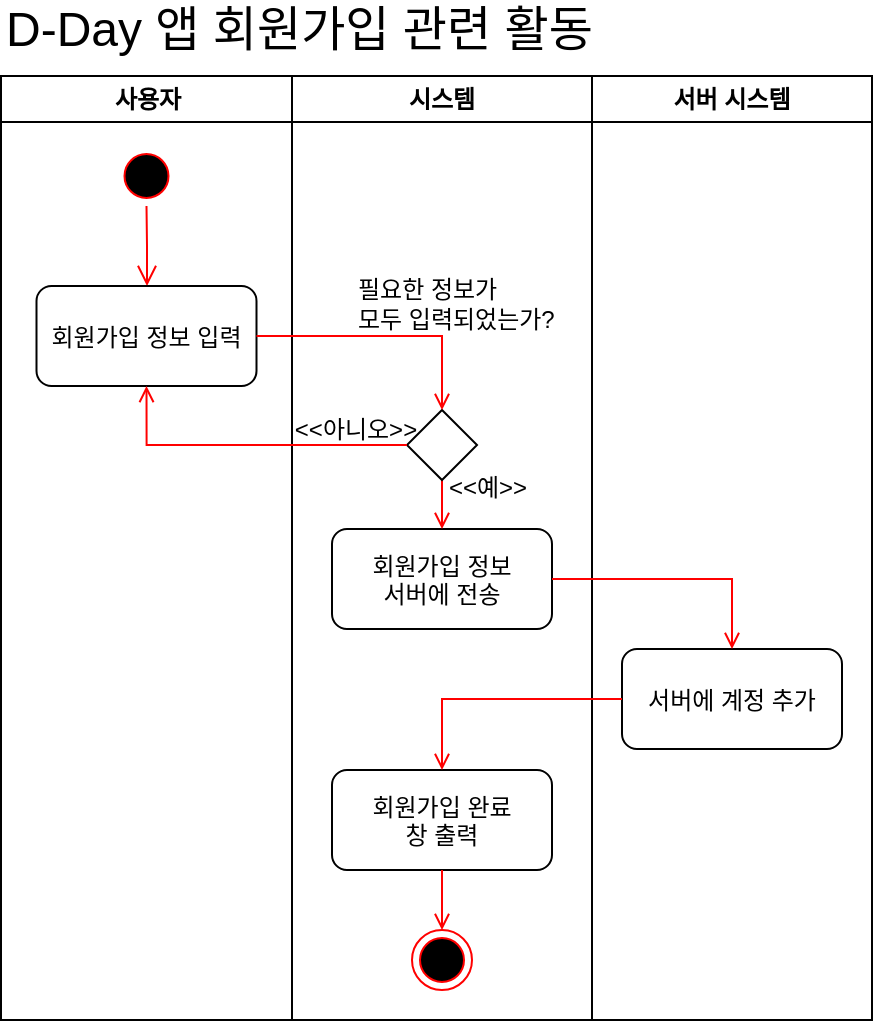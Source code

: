 <mxfile version="26.2.12">
  <diagram name="페이지-1" id="Z3MUPWsjcf1fWxBZGg0Y">
    <mxGraphModel dx="1297" dy="633" grid="1" gridSize="10" guides="1" tooltips="1" connect="1" arrows="1" fold="1" page="1" pageScale="1" pageWidth="827" pageHeight="1169" math="0" shadow="0">
      <root>
        <mxCell id="0" />
        <mxCell id="1" parent="0" />
        <mxCell id="2lLB-E0RqOmEVBIA-LBa-1" value="사용자" style="swimlane;whiteSpace=wrap;startSize=23;" parent="1" vertex="1">
          <mxGeometry x="164.5" y="128" width="145.5" height="472" as="geometry">
            <mxRectangle x="164.5" y="128" width="70" height="30" as="alternateBounds" />
          </mxGeometry>
        </mxCell>
        <mxCell id="2lLB-E0RqOmEVBIA-LBa-4" value="" style="ellipse;shape=startState;fillColor=#000000;strokeColor=#ff0000;" parent="2lLB-E0RqOmEVBIA-LBa-1" vertex="1">
          <mxGeometry x="57.75" y="35" width="30" height="30" as="geometry" />
        </mxCell>
        <mxCell id="2lLB-E0RqOmEVBIA-LBa-5" value="" style="edgeStyle=elbowEdgeStyle;elbow=horizontal;verticalAlign=bottom;endArrow=open;endSize=8;strokeColor=#FF0000;endFill=1;rounded=0" parent="2lLB-E0RqOmEVBIA-LBa-1" source="2lLB-E0RqOmEVBIA-LBa-4" target="2lLB-E0RqOmEVBIA-LBa-6" edge="1">
          <mxGeometry x="90" y="40" as="geometry">
            <mxPoint x="72.75" y="105" as="targetPoint" />
          </mxGeometry>
        </mxCell>
        <mxCell id="2lLB-E0RqOmEVBIA-LBa-6" value="회원가입 정보 입력" style="rounded=1;" parent="2lLB-E0RqOmEVBIA-LBa-1" vertex="1">
          <mxGeometry x="17.75" y="105" width="110" height="50" as="geometry" />
        </mxCell>
        <mxCell id="2lLB-E0RqOmEVBIA-LBa-13" value="시스템" style="swimlane;whiteSpace=wrap;container=0;" parent="1" vertex="1">
          <mxGeometry x="310" y="128" width="150" height="472" as="geometry" />
        </mxCell>
        <mxCell id="2lLB-E0RqOmEVBIA-LBa-27" value="회원가입 완료&#xa;창 출력" style="rounded=1;" parent="2lLB-E0RqOmEVBIA-LBa-13" vertex="1">
          <mxGeometry x="20" y="347" width="110" height="50" as="geometry" />
        </mxCell>
        <mxCell id="o_zDu7MgKX5SZet1LjY0-2" value="회원가입 정보&#xa;서버에 전송" style="rounded=1;" parent="2lLB-E0RqOmEVBIA-LBa-13" vertex="1">
          <mxGeometry x="20" y="226.5" width="110" height="50" as="geometry" />
        </mxCell>
        <mxCell id="2lLB-E0RqOmEVBIA-LBa-3" value="" style="endArrow=open;strokeColor=#FF0000;endFill=1;rounded=0;entryX=0.5;entryY=0;entryDx=0;entryDy=0;exitX=0.5;exitY=1;exitDx=0;exitDy=0;" parent="2lLB-E0RqOmEVBIA-LBa-13" source="2lLB-E0RqOmEVBIA-LBa-9" target="o_zDu7MgKX5SZet1LjY0-2" edge="1">
          <mxGeometry relative="1" as="geometry">
            <mxPoint x="197.5" y="221.5" as="sourcePoint" />
            <mxPoint x="135" y="419" as="targetPoint" />
            <Array as="points" />
          </mxGeometry>
        </mxCell>
        <mxCell id="2lLB-E0RqOmEVBIA-LBa-9" value="" style="rhombus;whiteSpace=wrap;html=1;" parent="2lLB-E0RqOmEVBIA-LBa-13" vertex="1">
          <mxGeometry x="57.5" y="167" width="35" height="35" as="geometry" />
        </mxCell>
        <mxCell id="2lLB-E0RqOmEVBIA-LBa-2" value="" style="ellipse;shape=endState;fillColor=#000000;strokeColor=#ff0000" parent="2lLB-E0RqOmEVBIA-LBa-13" vertex="1">
          <mxGeometry x="60" y="427" width="30" height="30" as="geometry" />
        </mxCell>
        <mxCell id="2lLB-E0RqOmEVBIA-LBa-28" value="" style="endArrow=open;strokeColor=#FF0000;endFill=1;rounded=0;entryX=0.5;entryY=0;entryDx=0;entryDy=0;exitX=0.5;exitY=1;exitDx=0;exitDy=0;" parent="2lLB-E0RqOmEVBIA-LBa-13" source="2lLB-E0RqOmEVBIA-LBa-27" target="2lLB-E0RqOmEVBIA-LBa-2" edge="1">
          <mxGeometry relative="1" as="geometry">
            <mxPoint x="120.5" y="417" as="sourcePoint" />
            <mxPoint x="120" y="472" as="targetPoint" />
            <Array as="points" />
          </mxGeometry>
        </mxCell>
        <mxCell id="2lLB-E0RqOmEVBIA-LBa-16" value="D-Day 앱 회원가입 관련 활동" style="text;html=1;align=left;verticalAlign=middle;whiteSpace=wrap;rounded=0;fontSize=24;" parent="1" vertex="1">
          <mxGeometry x="164.5" y="90" width="315.5" height="30" as="geometry" />
        </mxCell>
        <mxCell id="2lLB-E0RqOmEVBIA-LBa-20" value="서버 시스템" style="swimlane;whiteSpace=wrap;startSize=23;" parent="1" vertex="1">
          <mxGeometry x="460" y="128" width="140" height="472" as="geometry" />
        </mxCell>
        <mxCell id="2lLB-E0RqOmEVBIA-LBa-22" value="서버에 계정 추가" style="rounded=1;" parent="2lLB-E0RqOmEVBIA-LBa-20" vertex="1">
          <mxGeometry x="15" y="286.5" width="110" height="50" as="geometry" />
        </mxCell>
        <mxCell id="2lLB-E0RqOmEVBIA-LBa-19" value="" style="endArrow=open;strokeColor=#FF0000;endFill=1;rounded=0;entryX=0.5;entryY=1;entryDx=0;entryDy=0;exitX=0;exitY=0.5;exitDx=0;exitDy=0;edgeStyle=orthogonalEdgeStyle;" parent="1" source="2lLB-E0RqOmEVBIA-LBa-9" target="2lLB-E0RqOmEVBIA-LBa-6" edge="1">
          <mxGeometry relative="1" as="geometry">
            <mxPoint x="237" y="575" as="sourcePoint" />
            <mxPoint x="188" y="465" as="targetPoint" />
          </mxGeometry>
        </mxCell>
        <mxCell id="2lLB-E0RqOmEVBIA-LBa-24" value="" style="edgeStyle=orthogonalEdgeStyle;rounded=0;orthogonalLoop=1;jettySize=auto;html=1;endArrow=open;endFill=0;strokeColor=#FF0000;entryX=0.5;entryY=0;entryDx=0;entryDy=0;exitX=1;exitY=0.5;exitDx=0;exitDy=0;" parent="1" source="2lLB-E0RqOmEVBIA-LBa-6" target="2lLB-E0RqOmEVBIA-LBa-9" edge="1">
          <mxGeometry relative="1" as="geometry">
            <mxPoint x="460" y="258.034" as="sourcePoint" />
            <mxPoint x="530" y="258" as="targetPoint" />
          </mxGeometry>
        </mxCell>
        <mxCell id="2lLB-E0RqOmEVBIA-LBa-10" value="필요한 정보가&lt;div&gt;모두 입력되었는가?&lt;/div&gt;" style="text;html=1;align=left;verticalAlign=middle;whiteSpace=wrap;rounded=0;" parent="1" vertex="1">
          <mxGeometry x="341" y="227" width="102" height="30" as="geometry" />
        </mxCell>
        <mxCell id="2lLB-E0RqOmEVBIA-LBa-29" value="" style="endArrow=open;strokeColor=#FF0000;endFill=1;rounded=0;entryX=0.5;entryY=0;entryDx=0;entryDy=0;exitX=0;exitY=0.5;exitDx=0;exitDy=0;edgeStyle=orthogonalEdgeStyle;" parent="1" source="2lLB-E0RqOmEVBIA-LBa-22" target="2lLB-E0RqOmEVBIA-LBa-27" edge="1">
          <mxGeometry relative="1" as="geometry">
            <mxPoint x="551" y="474.5" as="sourcePoint" />
            <mxPoint x="550.5" y="529.5" as="targetPoint" />
          </mxGeometry>
        </mxCell>
        <mxCell id="o_zDu7MgKX5SZet1LjY0-3" value="" style="edgeStyle=orthogonalEdgeStyle;rounded=0;orthogonalLoop=1;jettySize=auto;html=1;endArrow=open;endFill=0;strokeColor=#FF0000;entryX=0.5;entryY=0;entryDx=0;entryDy=0;exitX=1;exitY=0.5;exitDx=0;exitDy=0;" parent="1" source="o_zDu7MgKX5SZet1LjY0-2" target="2lLB-E0RqOmEVBIA-LBa-22" edge="1">
          <mxGeometry relative="1" as="geometry">
            <mxPoint x="293" y="282.5" as="sourcePoint" />
            <mxPoint x="398" y="305.5" as="targetPoint" />
          </mxGeometry>
        </mxCell>
        <mxCell id="2lLB-E0RqOmEVBIA-LBa-12" value="&amp;lt;&amp;lt;예&amp;gt;&amp;gt;" style="text;html=1;align=center;verticalAlign=middle;whiteSpace=wrap;rounded=0;" parent="1" vertex="1">
          <mxGeometry x="363" y="319" width="90" height="30" as="geometry" />
        </mxCell>
        <mxCell id="2lLB-E0RqOmEVBIA-LBa-11" value="&amp;lt;&amp;lt;아니오&amp;gt;&amp;gt;" style="text;html=1;align=center;verticalAlign=middle;whiteSpace=wrap;rounded=0;" parent="1" vertex="1">
          <mxGeometry x="297" y="290" width="90" height="30" as="geometry" />
        </mxCell>
      </root>
    </mxGraphModel>
  </diagram>
</mxfile>
